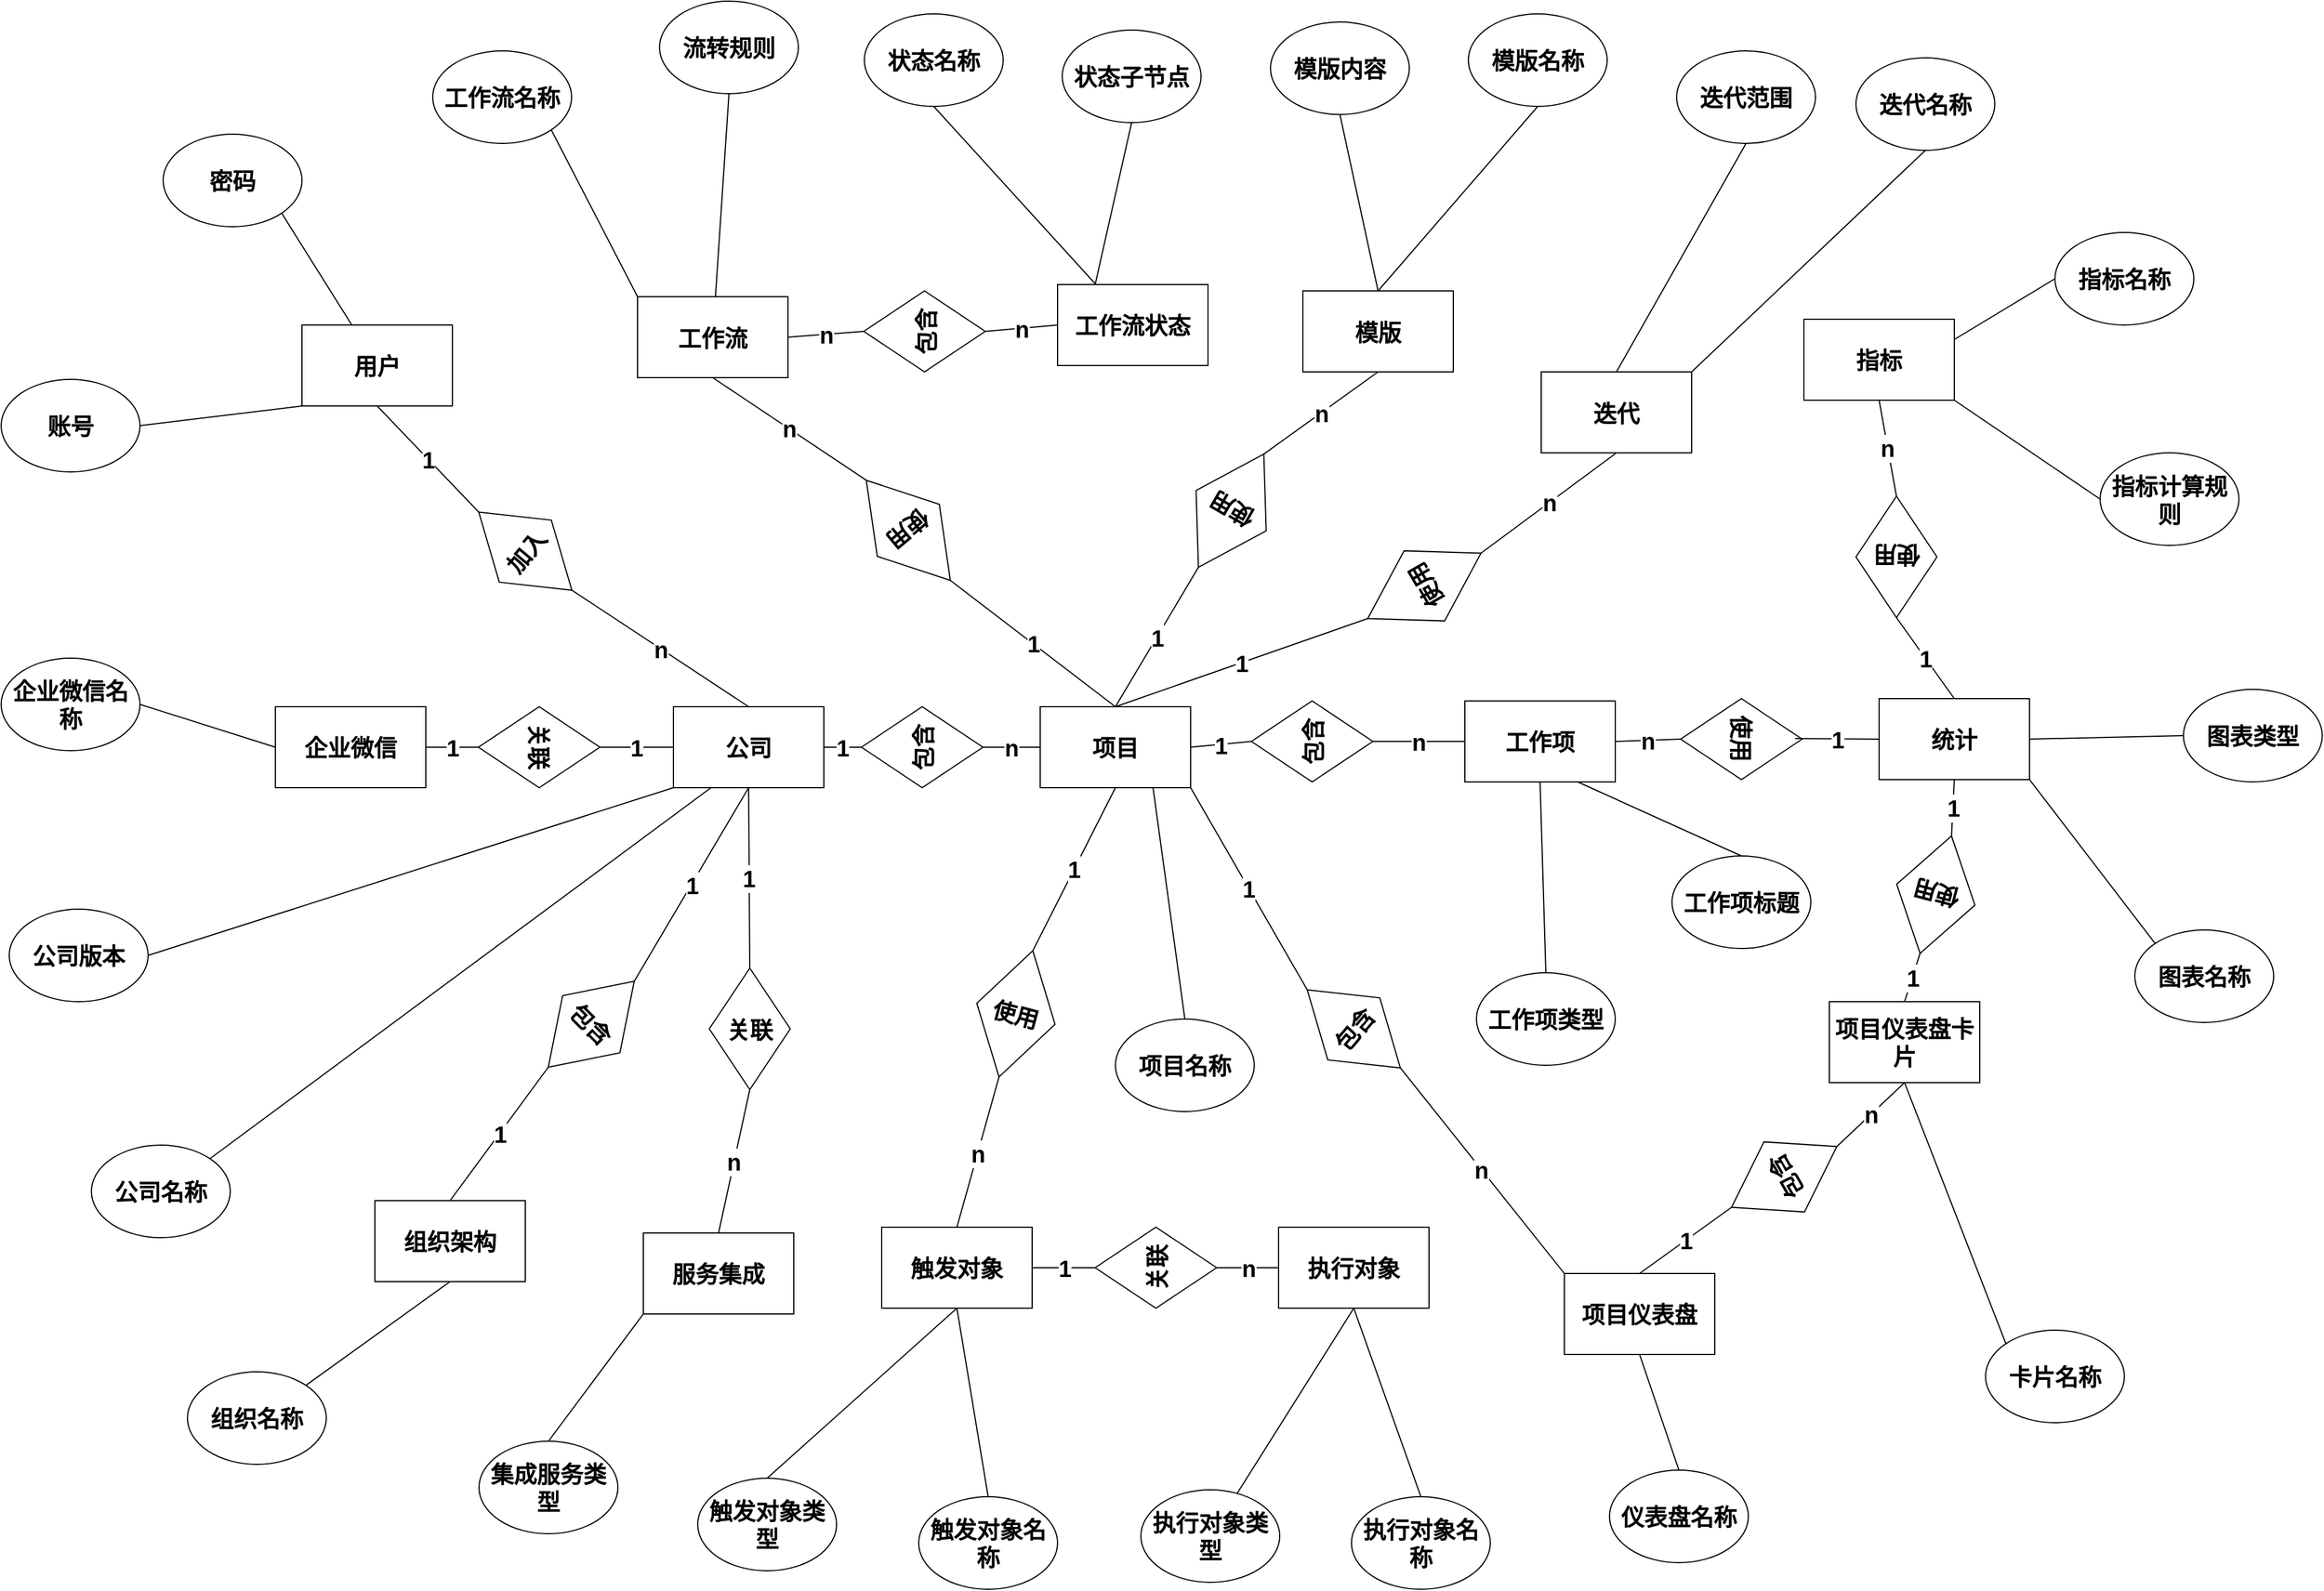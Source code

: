 <mxfile version="26.1.3">
  <diagram id="R2lEEEUBdFMjLlhIrx00" name="Page-1">
    <mxGraphModel dx="3369" dy="1801" grid="0" gridSize="10" guides="1" tooltips="1" connect="1" arrows="1" fold="1" page="0" pageScale="1" pageWidth="850" pageHeight="1100" math="0" shadow="0" extFonts="Permanent Marker^https://fonts.googleapis.com/css?family=Permanent+Marker">
      <root>
        <mxCell id="0" />
        <mxCell id="1" parent="0" />
        <mxCell id="6-voDm71mwFC1DvUqmNY-110" style="rounded=0;orthogonalLoop=1;jettySize=auto;html=1;exitX=0.75;exitY=1;exitDx=0;exitDy=0;entryX=0.5;entryY=0;entryDx=0;entryDy=0;endArrow=none;startFill=0;" edge="1" parent="1" source="Q7mi7OF3EURctunxMx_V-1" target="6-voDm71mwFC1DvUqmNY-98">
          <mxGeometry relative="1" as="geometry" />
        </mxCell>
        <mxCell id="Q7mi7OF3EURctunxMx_V-1" value="项目" style="rounded=0;whiteSpace=wrap;html=1;fontStyle=1;fontSize=20;" parent="1" vertex="1">
          <mxGeometry x="-276" y="424" width="130" height="70" as="geometry" />
        </mxCell>
        <mxCell id="Q7mi7OF3EURctunxMx_V-2" value="模版" style="rounded=0;whiteSpace=wrap;html=1;fontStyle=1;fontSize=20;" parent="1" vertex="1">
          <mxGeometry x="-49" y="64.5" width="130" height="70" as="geometry" />
        </mxCell>
        <mxCell id="Q7mi7OF3EURctunxMx_V-3" value="工作流" style="rounded=0;whiteSpace=wrap;html=1;fontStyle=1;fontSize=20;" parent="1" vertex="1">
          <mxGeometry x="-624" y="69.5" width="130" height="70" as="geometry" />
        </mxCell>
        <mxCell id="Q7mi7OF3EURctunxMx_V-4" value="工作流状态" style="rounded=0;whiteSpace=wrap;html=1;fontStyle=1;fontSize=20;" parent="1" vertex="1">
          <mxGeometry x="-261" y="59" width="130" height="70" as="geometry" />
        </mxCell>
        <mxCell id="6-voDm71mwFC1DvUqmNY-125" style="rounded=0;orthogonalLoop=1;jettySize=auto;html=1;exitX=1;exitY=0;exitDx=0;exitDy=0;entryX=0.5;entryY=1;entryDx=0;entryDy=0;endArrow=none;startFill=0;" edge="1" parent="1" source="Q7mi7OF3EURctunxMx_V-5" target="6-voDm71mwFC1DvUqmNY-84">
          <mxGeometry relative="1" as="geometry" />
        </mxCell>
        <mxCell id="6-voDm71mwFC1DvUqmNY-126" style="rounded=0;orthogonalLoop=1;jettySize=auto;html=1;exitX=0.5;exitY=0;exitDx=0;exitDy=0;entryX=0.5;entryY=1;entryDx=0;entryDy=0;endArrow=none;startFill=0;" edge="1" parent="1" source="Q7mi7OF3EURctunxMx_V-5" target="6-voDm71mwFC1DvUqmNY-83">
          <mxGeometry relative="1" as="geometry" />
        </mxCell>
        <mxCell id="Q7mi7OF3EURctunxMx_V-5" value="迭代" style="rounded=0;whiteSpace=wrap;html=1;fontStyle=1;fontSize=20;" parent="1" vertex="1">
          <mxGeometry x="157" y="134.5" width="130" height="70" as="geometry" />
        </mxCell>
        <mxCell id="6-voDm71mwFC1DvUqmNY-108" style="rounded=0;orthogonalLoop=1;jettySize=auto;html=1;exitX=0.5;exitY=1;exitDx=0;exitDy=0;entryX=0.5;entryY=0;entryDx=0;entryDy=0;endArrow=none;startFill=0;" edge="1" parent="1" source="Q7mi7OF3EURctunxMx_V-6" target="6-voDm71mwFC1DvUqmNY-92">
          <mxGeometry relative="1" as="geometry" />
        </mxCell>
        <mxCell id="6-voDm71mwFC1DvUqmNY-109" style="rounded=0;orthogonalLoop=1;jettySize=auto;html=1;exitX=0.5;exitY=1;exitDx=0;exitDy=0;entryX=0.5;entryY=0;entryDx=0;entryDy=0;endArrow=none;startFill=0;" edge="1" parent="1" source="Q7mi7OF3EURctunxMx_V-6" target="6-voDm71mwFC1DvUqmNY-93">
          <mxGeometry relative="1" as="geometry" />
        </mxCell>
        <mxCell id="Q7mi7OF3EURctunxMx_V-6" value="触发对象" style="rounded=0;whiteSpace=wrap;html=1;fontStyle=1;fontSize=20;" parent="1" vertex="1">
          <mxGeometry x="-413" y="874" width="130" height="70" as="geometry" />
        </mxCell>
        <mxCell id="6-voDm71mwFC1DvUqmNY-113" style="rounded=0;orthogonalLoop=1;jettySize=auto;html=1;exitX=0.5;exitY=1;exitDx=0;exitDy=0;endArrow=none;startFill=0;" edge="1" parent="1" source="Q7mi7OF3EURctunxMx_V-7" target="6-voDm71mwFC1DvUqmNY-94">
          <mxGeometry relative="1" as="geometry" />
        </mxCell>
        <mxCell id="6-voDm71mwFC1DvUqmNY-114" style="rounded=0;orthogonalLoop=1;jettySize=auto;html=1;exitX=0.5;exitY=1;exitDx=0;exitDy=0;entryX=0.5;entryY=0;entryDx=0;entryDy=0;endArrow=none;startFill=0;" edge="1" parent="1" source="Q7mi7OF3EURctunxMx_V-7" target="6-voDm71mwFC1DvUqmNY-95">
          <mxGeometry relative="1" as="geometry" />
        </mxCell>
        <mxCell id="Q7mi7OF3EURctunxMx_V-7" value="执行对象" style="rounded=0;whiteSpace=wrap;html=1;fontStyle=1;fontSize=20;" parent="1" vertex="1">
          <mxGeometry x="-70" y="874" width="130" height="70" as="geometry" />
        </mxCell>
        <mxCell id="6-voDm71mwFC1DvUqmNY-121" style="rounded=0;orthogonalLoop=1;jettySize=auto;html=1;exitX=1;exitY=1;exitDx=0;exitDy=0;entryX=0;entryY=0;entryDx=0;entryDy=0;endArrow=none;startFill=0;" edge="1" parent="1" source="Q7mi7OF3EURctunxMx_V-8" target="6-voDm71mwFC1DvUqmNY-88">
          <mxGeometry relative="1" as="geometry" />
        </mxCell>
        <mxCell id="6-voDm71mwFC1DvUqmNY-122" style="rounded=0;orthogonalLoop=1;jettySize=auto;html=1;exitX=1;exitY=0.5;exitDx=0;exitDy=0;entryX=0;entryY=0.5;entryDx=0;entryDy=0;endArrow=none;startFill=0;" edge="1" parent="1" source="Q7mi7OF3EURctunxMx_V-8" target="6-voDm71mwFC1DvUqmNY-87">
          <mxGeometry relative="1" as="geometry" />
        </mxCell>
        <mxCell id="Q7mi7OF3EURctunxMx_V-8" value="统计" style="rounded=0;whiteSpace=wrap;html=1;fontStyle=1;fontSize=20;" parent="1" vertex="1">
          <mxGeometry x="449" y="417" width="130" height="70" as="geometry" />
        </mxCell>
        <mxCell id="6-voDm71mwFC1DvUqmNY-123" style="rounded=0;orthogonalLoop=1;jettySize=auto;html=1;exitX=1;exitY=1;exitDx=0;exitDy=0;entryX=0;entryY=0.5;entryDx=0;entryDy=0;endArrow=none;startFill=0;" edge="1" parent="1" source="Q7mi7OF3EURctunxMx_V-9" target="6-voDm71mwFC1DvUqmNY-86">
          <mxGeometry relative="1" as="geometry" />
        </mxCell>
        <mxCell id="Q7mi7OF3EURctunxMx_V-9" value="指标" style="rounded=0;whiteSpace=wrap;html=1;fontStyle=1;fontSize=20;" parent="1" vertex="1">
          <mxGeometry x="384" y="89" width="130" height="70" as="geometry" />
        </mxCell>
        <mxCell id="6-voDm71mwFC1DvUqmNY-118" style="rounded=0;orthogonalLoop=1;jettySize=auto;html=1;exitX=0.5;exitY=1;exitDx=0;exitDy=0;entryX=0.5;entryY=0;entryDx=0;entryDy=0;endArrow=none;startFill=0;" edge="1" parent="1" source="Q7mi7OF3EURctunxMx_V-10" target="6-voDm71mwFC1DvUqmNY-90">
          <mxGeometry relative="1" as="geometry" />
        </mxCell>
        <mxCell id="Q7mi7OF3EURctunxMx_V-10" value="项目仪表盘" style="rounded=0;whiteSpace=wrap;html=1;fontStyle=1;fontSize=20;" parent="1" vertex="1">
          <mxGeometry x="177" y="914" width="130" height="70" as="geometry" />
        </mxCell>
        <mxCell id="6-voDm71mwFC1DvUqmNY-119" style="rounded=0;orthogonalLoop=1;jettySize=auto;html=1;exitX=0.5;exitY=1;exitDx=0;exitDy=0;entryX=0;entryY=0;entryDx=0;entryDy=0;endArrow=none;startFill=0;" edge="1" parent="1" source="Q7mi7OF3EURctunxMx_V-11" target="6-voDm71mwFC1DvUqmNY-89">
          <mxGeometry relative="1" as="geometry" />
        </mxCell>
        <mxCell id="Q7mi7OF3EURctunxMx_V-11" value="项目仪表盘卡片" style="rounded=0;whiteSpace=wrap;html=1;fontStyle=1;fontSize=20;" parent="1" vertex="1">
          <mxGeometry x="406" y="679" width="130" height="70" as="geometry" />
        </mxCell>
        <mxCell id="Q7mi7OF3EURctunxMx_V-12" value="用户" style="rounded=0;whiteSpace=wrap;html=1;fontStyle=1;fontSize=20;" parent="1" vertex="1">
          <mxGeometry x="-914" y="94" width="130" height="70" as="geometry" />
        </mxCell>
        <mxCell id="6-voDm71mwFC1DvUqmNY-104" style="rounded=0;orthogonalLoop=1;jettySize=auto;html=1;exitX=0;exitY=1;exitDx=0;exitDy=0;entryX=1;entryY=0.5;entryDx=0;entryDy=0;endArrow=none;startFill=0;" edge="1" parent="1" source="Q7mi7OF3EURctunxMx_V-13" target="6-voDm71mwFC1DvUqmNY-78">
          <mxGeometry relative="1" as="geometry" />
        </mxCell>
        <mxCell id="6-voDm71mwFC1DvUqmNY-105" style="rounded=0;orthogonalLoop=1;jettySize=auto;html=1;exitX=0.25;exitY=1;exitDx=0;exitDy=0;entryX=1;entryY=0;entryDx=0;entryDy=0;endArrow=none;startFill=0;" edge="1" parent="1" source="Q7mi7OF3EURctunxMx_V-13" target="6-voDm71mwFC1DvUqmNY-77">
          <mxGeometry relative="1" as="geometry" />
        </mxCell>
        <mxCell id="Q7mi7OF3EURctunxMx_V-13" value="公司" style="rounded=0;whiteSpace=wrap;html=1;fontStyle=1;fontSize=20;" parent="1" vertex="1">
          <mxGeometry x="-593" y="424" width="130" height="70" as="geometry" />
        </mxCell>
        <mxCell id="Q7mi7OF3EURctunxMx_V-14" value="企业微信" style="rounded=0;whiteSpace=wrap;html=1;fontStyle=1;fontSize=20;" parent="1" vertex="1">
          <mxGeometry x="-937" y="424" width="130" height="70" as="geometry" />
        </mxCell>
        <mxCell id="6-voDm71mwFC1DvUqmNY-106" style="rounded=0;orthogonalLoop=1;jettySize=auto;html=1;exitX=0.5;exitY=1;exitDx=0;exitDy=0;entryX=1;entryY=0;entryDx=0;entryDy=0;endArrow=none;startFill=0;" edge="1" parent="1" source="Q7mi7OF3EURctunxMx_V-15" target="6-voDm71mwFC1DvUqmNY-76">
          <mxGeometry relative="1" as="geometry" />
        </mxCell>
        <mxCell id="Q7mi7OF3EURctunxMx_V-15" value="组织架构" style="rounded=0;whiteSpace=wrap;html=1;fontStyle=1;fontSize=20;" parent="1" vertex="1">
          <mxGeometry x="-851" y="851" width="130" height="70" as="geometry" />
        </mxCell>
        <mxCell id="Q7mi7OF3EURctunxMx_V-16" value="服务集成" style="rounded=0;whiteSpace=wrap;html=1;fontStyle=1;fontSize=20;" parent="1" vertex="1">
          <mxGeometry x="-619" y="879" width="130" height="70" as="geometry" />
        </mxCell>
        <mxCell id="6-voDm71mwFC1DvUqmNY-1" value="包含" style="rhombus;whiteSpace=wrap;html=1;rotation=45;fontStyle=1;fontSize=20;" vertex="1" parent="1">
          <mxGeometry x="-699" y="646" width="70" height="105" as="geometry" />
        </mxCell>
        <mxCell id="6-voDm71mwFC1DvUqmNY-3" value="1" style="endArrow=none;html=1;rounded=0;exitX=0.5;exitY=1;exitDx=0;exitDy=0;entryX=0.5;entryY=0;entryDx=0;entryDy=0;fontStyle=1;fontSize=20;" edge="1" parent="1" source="Q7mi7OF3EURctunxMx_V-13" target="6-voDm71mwFC1DvUqmNY-1">
          <mxGeometry width="50" height="50" relative="1" as="geometry">
            <mxPoint x="-434" y="503" as="sourcePoint" />
            <mxPoint x="-384" y="453" as="targetPoint" />
          </mxGeometry>
        </mxCell>
        <mxCell id="6-voDm71mwFC1DvUqmNY-4" value="1" style="endArrow=none;html=1;rounded=0;exitX=0.5;exitY=1;exitDx=0;exitDy=0;entryX=0.5;entryY=0;entryDx=0;entryDy=0;fontStyle=1;fontSize=20;" edge="1" parent="1" source="6-voDm71mwFC1DvUqmNY-1" target="Q7mi7OF3EURctunxMx_V-15">
          <mxGeometry width="50" height="50" relative="1" as="geometry">
            <mxPoint x="-488" y="811" as="sourcePoint" />
            <mxPoint x="-488" y="883" as="targetPoint" />
          </mxGeometry>
        </mxCell>
        <mxCell id="6-voDm71mwFC1DvUqmNY-5" value="加入" style="rhombus;whiteSpace=wrap;html=1;rotation=-50;fontStyle=1;fontSize=20;" vertex="1" parent="1">
          <mxGeometry x="-756" y="237" width="70" height="105" as="geometry" />
        </mxCell>
        <mxCell id="6-voDm71mwFC1DvUqmNY-6" value="1" style="endArrow=none;html=1;rounded=0;exitX=0.5;exitY=1;exitDx=0;exitDy=0;entryX=0.5;entryY=0;entryDx=0;entryDy=0;fontStyle=1;fontSize=20;" edge="1" parent="1" source="Q7mi7OF3EURctunxMx_V-12" target="6-voDm71mwFC1DvUqmNY-5">
          <mxGeometry width="50" height="50" relative="1" as="geometry">
            <mxPoint x="-638" y="408.5" as="sourcePoint" />
            <mxPoint x="-638" y="467.5" as="targetPoint" />
          </mxGeometry>
        </mxCell>
        <mxCell id="6-voDm71mwFC1DvUqmNY-8" value="n" style="endArrow=none;html=1;rounded=0;exitX=0.5;exitY=1;exitDx=0;exitDy=0;entryX=0.5;entryY=0;entryDx=0;entryDy=0;fontStyle=1;fontSize=20;" edge="1" parent="1" source="6-voDm71mwFC1DvUqmNY-5" target="Q7mi7OF3EURctunxMx_V-13">
          <mxGeometry width="50" height="50" relative="1" as="geometry">
            <mxPoint x="-518" y="19" as="sourcePoint" />
            <mxPoint x="-518" y="61" as="targetPoint" />
          </mxGeometry>
        </mxCell>
        <mxCell id="6-voDm71mwFC1DvUqmNY-9" value="关联" style="rhombus;whiteSpace=wrap;html=1;rotation=90;fontStyle=1;fontSize=20;" vertex="1" parent="1">
          <mxGeometry x="-744" y="406.5" width="70" height="105" as="geometry" />
        </mxCell>
        <mxCell id="6-voDm71mwFC1DvUqmNY-11" value="1" style="endArrow=none;html=1;rounded=0;exitX=0;exitY=0.5;exitDx=0;exitDy=0;entryX=0.5;entryY=0;entryDx=0;entryDy=0;fontStyle=1;fontSize=20;" edge="1" parent="1" source="Q7mi7OF3EURctunxMx_V-13" target="6-voDm71mwFC1DvUqmNY-9">
          <mxGeometry width="50" height="50" relative="1" as="geometry">
            <mxPoint x="-518" y="19" as="sourcePoint" />
            <mxPoint x="-518" y="61" as="targetPoint" />
          </mxGeometry>
        </mxCell>
        <mxCell id="6-voDm71mwFC1DvUqmNY-12" value="1" style="endArrow=none;html=1;rounded=0;exitX=0.5;exitY=1;exitDx=0;exitDy=0;entryX=1;entryY=0.5;entryDx=0;entryDy=0;fontStyle=1;fontSize=20;" edge="1" parent="1" source="6-voDm71mwFC1DvUqmNY-9" target="Q7mi7OF3EURctunxMx_V-14">
          <mxGeometry width="50" height="50" relative="1" as="geometry">
            <mxPoint x="-703" y="605" as="sourcePoint" />
            <mxPoint x="-778" y="605" as="targetPoint" />
          </mxGeometry>
        </mxCell>
        <mxCell id="6-voDm71mwFC1DvUqmNY-14" value="包含" style="rhombus;whiteSpace=wrap;html=1;rotation=-90;fontStyle=1;fontSize=20;" vertex="1" parent="1">
          <mxGeometry x="-411" y="47" width="70" height="105" as="geometry" />
        </mxCell>
        <mxCell id="6-voDm71mwFC1DvUqmNY-18" value="n" style="endArrow=none;html=1;rounded=0;entryX=0;entryY=0.5;entryDx=0;entryDy=0;exitX=0.5;exitY=1;exitDx=0;exitDy=0;fontStyle=1;fontSize=20;" edge="1" parent="1" source="6-voDm71mwFC1DvUqmNY-14" target="Q7mi7OF3EURctunxMx_V-4">
          <mxGeometry width="50" height="50" relative="1" as="geometry">
            <mxPoint x="-318" y="99.5" as="sourcePoint" />
            <mxPoint x="-714" y="-299.5" as="targetPoint" />
            <mxPoint as="offset" />
          </mxGeometry>
        </mxCell>
        <mxCell id="6-voDm71mwFC1DvUqmNY-21" value="n" style="endArrow=none;html=1;rounded=0;exitX=1;exitY=0.5;exitDx=0;exitDy=0;entryX=0.5;entryY=0;entryDx=0;entryDy=0;fontStyle=1;fontSize=20;" edge="1" parent="1" source="Q7mi7OF3EURctunxMx_V-3" target="6-voDm71mwFC1DvUqmNY-14">
          <mxGeometry x="0.008" width="50" height="50" relative="1" as="geometry">
            <mxPoint x="-365" y="-30.5" as="sourcePoint" />
            <mxPoint x="-365" y="4.5" as="targetPoint" />
            <mxPoint as="offset" />
          </mxGeometry>
        </mxCell>
        <mxCell id="6-voDm71mwFC1DvUqmNY-111" style="rounded=0;orthogonalLoop=1;jettySize=auto;html=1;exitX=0.5;exitY=1;exitDx=0;exitDy=0;entryX=0.5;entryY=0;entryDx=0;entryDy=0;endArrow=none;startFill=0;" edge="1" parent="1" source="6-voDm71mwFC1DvUqmNY-22" target="6-voDm71mwFC1DvUqmNY-96">
          <mxGeometry relative="1" as="geometry" />
        </mxCell>
        <mxCell id="6-voDm71mwFC1DvUqmNY-112" style="rounded=0;orthogonalLoop=1;jettySize=auto;html=1;exitX=0.75;exitY=1;exitDx=0;exitDy=0;entryX=0.5;entryY=0;entryDx=0;entryDy=0;endArrow=none;startFill=0;" edge="1" parent="1" source="6-voDm71mwFC1DvUqmNY-22" target="6-voDm71mwFC1DvUqmNY-97">
          <mxGeometry relative="1" as="geometry" />
        </mxCell>
        <mxCell id="6-voDm71mwFC1DvUqmNY-22" value="工作项" style="rounded=0;whiteSpace=wrap;html=1;fontStyle=1;fontSize=20;" vertex="1" parent="1">
          <mxGeometry x="91" y="419" width="130" height="70" as="geometry" />
        </mxCell>
        <mxCell id="6-voDm71mwFC1DvUqmNY-23" value="包含" style="rhombus;whiteSpace=wrap;html=1;rotation=-90;fontStyle=1;fontSize=20;" vertex="1" parent="1">
          <mxGeometry x="-413" y="406.5" width="70" height="105" as="geometry" />
        </mxCell>
        <mxCell id="6-voDm71mwFC1DvUqmNY-25" value="1" style="endArrow=none;html=1;rounded=0;entryX=1;entryY=0.5;entryDx=0;entryDy=0;exitX=0.5;exitY=0;exitDx=0;exitDy=0;fontStyle=1;fontSize=20;" edge="1" parent="1" source="6-voDm71mwFC1DvUqmNY-23" target="Q7mi7OF3EURctunxMx_V-13">
          <mxGeometry width="50" height="50" relative="1" as="geometry">
            <mxPoint x="-418" y="545" as="sourcePoint" />
            <mxPoint x="-518" y="61" as="targetPoint" />
          </mxGeometry>
        </mxCell>
        <mxCell id="6-voDm71mwFC1DvUqmNY-26" value="n" style="endArrow=none;html=1;rounded=0;exitX=0;exitY=0.5;exitDx=0;exitDy=0;entryX=0.5;entryY=1;entryDx=0;entryDy=0;fontStyle=1;fontSize=20;" edge="1" parent="1" source="Q7mi7OF3EURctunxMx_V-1" target="6-voDm71mwFC1DvUqmNY-23">
          <mxGeometry x="0.01" width="50" height="50" relative="1" as="geometry">
            <mxPoint x="-431" y="464" as="sourcePoint" />
            <mxPoint x="-335" y="454" as="targetPoint" />
            <mxPoint as="offset" />
          </mxGeometry>
        </mxCell>
        <mxCell id="6-voDm71mwFC1DvUqmNY-27" value="关联" style="rhombus;whiteSpace=wrap;html=1;rotation=0;fontStyle=1;fontSize=20;" vertex="1" parent="1">
          <mxGeometry x="-562" y="650" width="70" height="105" as="geometry" />
        </mxCell>
        <mxCell id="6-voDm71mwFC1DvUqmNY-28" value="1" style="endArrow=none;html=1;rounded=0;entryX=0.5;entryY=0;entryDx=0;entryDy=0;exitX=0.5;exitY=1;exitDx=0;exitDy=0;fontStyle=1;fontSize=20;" edge="1" parent="1" source="Q7mi7OF3EURctunxMx_V-13" target="6-voDm71mwFC1DvUqmNY-27">
          <mxGeometry width="50" height="50" relative="1" as="geometry">
            <mxPoint x="-518" y="19" as="sourcePoint" />
            <mxPoint x="-518" y="61" as="targetPoint" />
          </mxGeometry>
        </mxCell>
        <mxCell id="6-voDm71mwFC1DvUqmNY-29" value="n" style="endArrow=none;html=1;rounded=0;entryX=0.5;entryY=0;entryDx=0;entryDy=0;exitX=0.5;exitY=1;exitDx=0;exitDy=0;fontStyle=1;fontSize=20;" edge="1" parent="1" source="6-voDm71mwFC1DvUqmNY-27" target="Q7mi7OF3EURctunxMx_V-16">
          <mxGeometry width="50" height="50" relative="1" as="geometry">
            <mxPoint x="-558" y="206" as="sourcePoint" />
            <mxPoint x="-558" y="248" as="targetPoint" />
          </mxGeometry>
        </mxCell>
        <mxCell id="6-voDm71mwFC1DvUqmNY-31" value="关联" style="rhombus;whiteSpace=wrap;html=1;rotation=-90;fontStyle=1;fontSize=20;" vertex="1" parent="1">
          <mxGeometry x="-211" y="856.5" width="70" height="105" as="geometry" />
        </mxCell>
        <mxCell id="6-voDm71mwFC1DvUqmNY-33" value="1" style="endArrow=none;html=1;rounded=0;exitX=1;exitY=0.5;exitDx=0;exitDy=0;entryX=0.5;entryY=0;entryDx=0;entryDy=0;fontStyle=1;fontSize=20;" edge="1" parent="1" source="Q7mi7OF3EURctunxMx_V-6" target="6-voDm71mwFC1DvUqmNY-31">
          <mxGeometry width="50" height="50" relative="1" as="geometry">
            <mxPoint x="-558" y="206" as="sourcePoint" />
            <mxPoint x="-247" y="958" as="targetPoint" />
          </mxGeometry>
        </mxCell>
        <mxCell id="6-voDm71mwFC1DvUqmNY-34" value="n" style="endArrow=none;html=1;rounded=0;entryX=0;entryY=0.5;entryDx=0;entryDy=0;exitX=0.5;exitY=1;exitDx=0;exitDy=0;fontStyle=1;fontSize=20;" edge="1" parent="1" source="6-voDm71mwFC1DvUqmNY-31" target="Q7mi7OF3EURctunxMx_V-7">
          <mxGeometry width="50" height="50" relative="1" as="geometry">
            <mxPoint x="-258" y="914" as="sourcePoint" />
            <mxPoint x="-217" y="914" as="targetPoint" />
          </mxGeometry>
        </mxCell>
        <mxCell id="6-voDm71mwFC1DvUqmNY-35" value="包含" style="rhombus;whiteSpace=wrap;html=1;rotation=-90;fontStyle=1;fontSize=20;" vertex="1" parent="1">
          <mxGeometry x="-76" y="401.5" width="70" height="105" as="geometry" />
        </mxCell>
        <mxCell id="6-voDm71mwFC1DvUqmNY-36" value="1" style="endArrow=none;html=1;rounded=0;entryX=1;entryY=0.5;entryDx=0;entryDy=0;exitX=0.5;exitY=0;exitDx=0;exitDy=0;fontStyle=1;fontSize=20;" edge="1" parent="1" source="6-voDm71mwFC1DvUqmNY-35" target="Q7mi7OF3EURctunxMx_V-1">
          <mxGeometry width="50" height="50" relative="1" as="geometry">
            <mxPoint x="-430" y="464" as="sourcePoint" />
            <mxPoint x="-463" y="464" as="targetPoint" />
          </mxGeometry>
        </mxCell>
        <mxCell id="6-voDm71mwFC1DvUqmNY-37" value="n" style="endArrow=none;html=1;rounded=0;exitX=0;exitY=0.5;exitDx=0;exitDy=0;entryX=0.5;entryY=1;entryDx=0;entryDy=0;fontStyle=1;fontSize=20;" edge="1" parent="1" source="6-voDm71mwFC1DvUqmNY-22" target="6-voDm71mwFC1DvUqmNY-35">
          <mxGeometry x="0.01" width="50" height="50" relative="1" as="geometry">
            <mxPoint x="-292" y="464" as="sourcePoint" />
            <mxPoint x="-10" y="523" as="targetPoint" />
            <mxPoint as="offset" />
          </mxGeometry>
        </mxCell>
        <mxCell id="6-voDm71mwFC1DvUqmNY-39" value="使用" style="rhombus;whiteSpace=wrap;html=1;rotation=140;fontStyle=1;fontSize=20;" vertex="1" parent="1">
          <mxGeometry x="-425" y="215" width="70" height="113" as="geometry" />
        </mxCell>
        <mxCell id="6-voDm71mwFC1DvUqmNY-40" value="1" style="endArrow=none;html=1;rounded=0;entryX=0.5;entryY=0;entryDx=0;entryDy=0;exitX=0.5;exitY=0;exitDx=0;exitDy=0;fontStyle=1;fontSize=20;" edge="1" parent="1" source="6-voDm71mwFC1DvUqmNY-39" target="Q7mi7OF3EURctunxMx_V-1">
          <mxGeometry width="50" height="50" relative="1" as="geometry">
            <mxPoint x="-430" y="464" as="sourcePoint" />
            <mxPoint x="-463" y="464" as="targetPoint" />
          </mxGeometry>
        </mxCell>
        <mxCell id="6-voDm71mwFC1DvUqmNY-41" value="n" style="endArrow=none;html=1;rounded=0;exitX=0.5;exitY=1;exitDx=0;exitDy=0;entryX=0.5;entryY=1;entryDx=0;entryDy=0;fontStyle=1;fontSize=20;" edge="1" parent="1" source="6-voDm71mwFC1DvUqmNY-39" target="Q7mi7OF3EURctunxMx_V-3">
          <mxGeometry x="0.01" width="50" height="50" relative="1" as="geometry">
            <mxPoint x="-439" y="357.5" as="sourcePoint" />
            <mxPoint x="-511" y="146.5" as="targetPoint" />
            <mxPoint as="offset" />
          </mxGeometry>
        </mxCell>
        <mxCell id="6-voDm71mwFC1DvUqmNY-42" value="使用" style="rhombus;whiteSpace=wrap;html=1;rotation=15;fontStyle=1;fontSize=20;" vertex="1" parent="1">
          <mxGeometry x="-332" y="633" width="70" height="113" as="geometry" />
        </mxCell>
        <mxCell id="6-voDm71mwFC1DvUqmNY-45" value="1" style="endArrow=none;html=1;rounded=0;entryX=0.5;entryY=1;entryDx=0;entryDy=0;exitX=0.5;exitY=0;exitDx=0;exitDy=0;fontStyle=1;fontSize=20;" edge="1" parent="1" source="6-voDm71mwFC1DvUqmNY-42" target="Q7mi7OF3EURctunxMx_V-1">
          <mxGeometry width="50" height="50" relative="1" as="geometry">
            <mxPoint x="-255" y="388" as="sourcePoint" />
            <mxPoint x="-232" y="434" as="targetPoint" />
          </mxGeometry>
        </mxCell>
        <mxCell id="6-voDm71mwFC1DvUqmNY-46" value="n" style="endArrow=none;html=1;rounded=0;exitX=0.5;exitY=1;exitDx=0;exitDy=0;entryX=0.5;entryY=0;entryDx=0;entryDy=0;fontStyle=1;fontSize=20;" edge="1" parent="1" source="6-voDm71mwFC1DvUqmNY-42" target="Q7mi7OF3EURctunxMx_V-6">
          <mxGeometry x="0.01" width="50" height="50" relative="1" as="geometry">
            <mxPoint x="-367" y="488" as="sourcePoint" />
            <mxPoint x="-395" y="433" as="targetPoint" />
            <mxPoint as="offset" />
          </mxGeometry>
        </mxCell>
        <mxCell id="6-voDm71mwFC1DvUqmNY-48" value="使用" style="rhombus;whiteSpace=wrap;html=1;rotation=-150;fontStyle=1;fontSize=20;" vertex="1" parent="1">
          <mxGeometry x="-146" y="198" width="70" height="113" as="geometry" />
        </mxCell>
        <mxCell id="6-voDm71mwFC1DvUqmNY-49" value="1" style="endArrow=none;html=1;rounded=0;entryX=0.5;entryY=0;entryDx=0;entryDy=0;exitX=0.5;exitY=0;exitDx=0;exitDy=0;fontStyle=1;fontSize=20;" edge="1" parent="1" source="6-voDm71mwFC1DvUqmNY-48" target="Q7mi7OF3EURctunxMx_V-1">
          <mxGeometry width="50" height="50" relative="1" as="geometry">
            <mxPoint x="-255" y="388" as="sourcePoint" />
            <mxPoint x="-232" y="434" as="targetPoint" />
          </mxGeometry>
        </mxCell>
        <mxCell id="6-voDm71mwFC1DvUqmNY-50" value="n" style="endArrow=none;html=1;rounded=0;exitX=0.5;exitY=1;exitDx=0;exitDy=0;entryX=0.5;entryY=1;entryDx=0;entryDy=0;fontStyle=1;fontSize=20;" edge="1" parent="1" source="6-voDm71mwFC1DvUqmNY-48" target="Q7mi7OF3EURctunxMx_V-2">
          <mxGeometry x="0.01" width="50" height="50" relative="1" as="geometry">
            <mxPoint x="-474" y="194.5" as="sourcePoint" />
            <mxPoint x="-502" y="139.5" as="targetPoint" />
            <mxPoint as="offset" />
          </mxGeometry>
        </mxCell>
        <mxCell id="6-voDm71mwFC1DvUqmNY-51" value="使用" style="rhombus;whiteSpace=wrap;html=1;rotation=-180;fontStyle=1;fontSize=20;" vertex="1" parent="1">
          <mxGeometry x="429" y="242" width="70" height="105" as="geometry" />
        </mxCell>
        <mxCell id="6-voDm71mwFC1DvUqmNY-52" value="1" style="endArrow=none;html=1;rounded=0;entryX=0.5;entryY=0;entryDx=0;entryDy=0;exitX=0.5;exitY=0;exitDx=0;exitDy=0;fontStyle=1;fontSize=20;" edge="1" parent="1" source="6-voDm71mwFC1DvUqmNY-51" target="Q7mi7OF3EURctunxMx_V-8">
          <mxGeometry width="50" height="50" relative="1" as="geometry">
            <mxPoint x="-70" y="386" as="sourcePoint" />
            <mxPoint x="-141" y="434" as="targetPoint" />
          </mxGeometry>
        </mxCell>
        <mxCell id="6-voDm71mwFC1DvUqmNY-53" value="n" style="endArrow=none;html=1;rounded=0;exitX=0.5;exitY=1;exitDx=0;exitDy=0;entryX=0.5;entryY=1;entryDx=0;entryDy=0;fontStyle=1;fontSize=20;" edge="1" parent="1" source="6-voDm71mwFC1DvUqmNY-51" target="Q7mi7OF3EURctunxMx_V-9">
          <mxGeometry x="0.01" width="50" height="50" relative="1" as="geometry">
            <mxPoint x="28" y="329" as="sourcePoint" />
            <mxPoint x="199" y="246" as="targetPoint" />
            <mxPoint as="offset" />
          </mxGeometry>
        </mxCell>
        <mxCell id="6-voDm71mwFC1DvUqmNY-55" value="使用" style="rhombus;whiteSpace=wrap;html=1;rotation=-165;fontStyle=1;fontSize=20;" vertex="1" parent="1">
          <mxGeometry x="463" y="534" width="70" height="105" as="geometry" />
        </mxCell>
        <mxCell id="6-voDm71mwFC1DvUqmNY-56" value="1" style="endArrow=none;html=1;rounded=0;entryX=0.5;entryY=1;entryDx=0;entryDy=0;exitX=0.5;exitY=1;exitDx=0;exitDy=0;fontStyle=1;fontSize=20;" edge="1" parent="1" source="Q7mi7OF3EURctunxMx_V-8" target="6-voDm71mwFC1DvUqmNY-55">
          <mxGeometry width="50" height="50" relative="1" as="geometry">
            <mxPoint x="482" y="390" as="sourcePoint" />
            <mxPoint x="482" y="429" as="targetPoint" />
          </mxGeometry>
        </mxCell>
        <mxCell id="6-voDm71mwFC1DvUqmNY-58" value="1" style="endArrow=none;html=1;rounded=0;entryX=0.5;entryY=0;entryDx=0;entryDy=0;exitX=0.5;exitY=0;exitDx=0;exitDy=0;fontStyle=1;fontSize=20;" edge="1" parent="1" source="6-voDm71mwFC1DvUqmNY-55" target="Q7mi7OF3EURctunxMx_V-11">
          <mxGeometry width="50" height="50" relative="1" as="geometry">
            <mxPoint x="482" y="489" as="sourcePoint" />
            <mxPoint x="482" y="569" as="targetPoint" />
          </mxGeometry>
        </mxCell>
        <mxCell id="6-voDm71mwFC1DvUqmNY-59" value="1" style="endArrow=none;html=1;rounded=0;entryX=0.5;entryY=0;entryDx=0;entryDy=0;exitX=0.5;exitY=0;exitDx=0;exitDy=0;fontStyle=1;fontSize=20;" edge="1" parent="1" source="6-voDm71mwFC1DvUqmNY-60" target="Q7mi7OF3EURctunxMx_V-10">
          <mxGeometry width="50" height="50" relative="1" as="geometry">
            <mxPoint x="475" y="855" as="sourcePoint" />
            <mxPoint x="482" y="714" as="targetPoint" />
          </mxGeometry>
        </mxCell>
        <mxCell id="6-voDm71mwFC1DvUqmNY-60" value="包含" style="rhombus;whiteSpace=wrap;html=1;rotation=-120;fontStyle=1;fontSize=20;" vertex="1" parent="1">
          <mxGeometry x="332" y="778" width="70" height="105" as="geometry" />
        </mxCell>
        <mxCell id="6-voDm71mwFC1DvUqmNY-61" value="n" style="endArrow=none;html=1;rounded=0;exitX=0.5;exitY=1;exitDx=0;exitDy=0;entryX=0.5;entryY=1;entryDx=0;entryDy=0;fontStyle=1;fontSize=20;" edge="1" parent="1" source="6-voDm71mwFC1DvUqmNY-60" target="Q7mi7OF3EURctunxMx_V-11">
          <mxGeometry x="0.01" width="50" height="50" relative="1" as="geometry">
            <mxPoint x="482" y="255" as="sourcePoint" />
            <mxPoint x="482" y="159" as="targetPoint" />
            <mxPoint as="offset" />
          </mxGeometry>
        </mxCell>
        <mxCell id="6-voDm71mwFC1DvUqmNY-62" value="使用" style="rhombus;whiteSpace=wrap;html=1;rotation=90;fontStyle=1;fontSize=20;" vertex="1" parent="1">
          <mxGeometry x="295" y="399.5" width="70" height="105" as="geometry" />
        </mxCell>
        <mxCell id="6-voDm71mwFC1DvUqmNY-63" value="1" style="endArrow=none;html=1;rounded=0;entryX=0;entryY=0.5;entryDx=0;entryDy=0;exitX=0.492;exitY=0.057;exitDx=0;exitDy=0;exitPerimeter=0;fontStyle=1;fontSize=20;" edge="1" parent="1" source="6-voDm71mwFC1DvUqmNY-62" target="Q7mi7OF3EURctunxMx_V-8">
          <mxGeometry width="50" height="50" relative="1" as="geometry">
            <mxPoint x="482" y="360" as="sourcePoint" />
            <mxPoint x="482" y="429" as="targetPoint" />
          </mxGeometry>
        </mxCell>
        <mxCell id="6-voDm71mwFC1DvUqmNY-64" value="n" style="endArrow=none;html=1;rounded=0;exitX=1;exitY=0.5;exitDx=0;exitDy=0;entryX=0.5;entryY=1;entryDx=0;entryDy=0;fontStyle=1;fontSize=20;" edge="1" parent="1" source="6-voDm71mwFC1DvUqmNY-22" target="6-voDm71mwFC1DvUqmNY-62">
          <mxGeometry x="0.01" width="50" height="50" relative="1" as="geometry">
            <mxPoint x="482" y="255" as="sourcePoint" />
            <mxPoint x="482" y="159" as="targetPoint" />
            <mxPoint as="offset" />
          </mxGeometry>
        </mxCell>
        <mxCell id="6-voDm71mwFC1DvUqmNY-65" value="使用" style="rhombus;whiteSpace=wrap;html=1;rotation=-120;fontStyle=1;fontSize=20;" vertex="1" parent="1">
          <mxGeometry x="21" y="263" width="70" height="113" as="geometry" />
        </mxCell>
        <mxCell id="6-voDm71mwFC1DvUqmNY-66" value="1" style="endArrow=none;html=1;rounded=0;entryX=0.5;entryY=0;entryDx=0;entryDy=0;exitX=0.5;exitY=0;exitDx=0;exitDy=0;fontStyle=1;fontSize=20;" edge="1" parent="1" source="6-voDm71mwFC1DvUqmNY-65" target="Q7mi7OF3EURctunxMx_V-1">
          <mxGeometry width="50" height="50" relative="1" as="geometry">
            <mxPoint x="-153" y="293" as="sourcePoint" />
            <mxPoint x="-232" y="434" as="targetPoint" />
          </mxGeometry>
        </mxCell>
        <mxCell id="6-voDm71mwFC1DvUqmNY-67" value="n" style="endArrow=none;html=1;rounded=0;exitX=0.5;exitY=1;exitDx=0;exitDy=0;entryX=0.5;entryY=1;entryDx=0;entryDy=0;fontStyle=1;fontSize=20;" edge="1" parent="1" source="6-voDm71mwFC1DvUqmNY-65" target="Q7mi7OF3EURctunxMx_V-5">
          <mxGeometry x="0.01" width="50" height="50" relative="1" as="geometry">
            <mxPoint x="-55" y="236" as="sourcePoint" />
            <mxPoint x="-39" y="140" as="targetPoint" />
            <mxPoint as="offset" />
          </mxGeometry>
        </mxCell>
        <mxCell id="6-voDm71mwFC1DvUqmNY-70" value="账号" style="ellipse;whiteSpace=wrap;html=1;fontStyle=1;fontSize=20;" vertex="1" parent="1">
          <mxGeometry x="-1174" y="141" width="120" height="80" as="geometry" />
        </mxCell>
        <mxCell id="6-voDm71mwFC1DvUqmNY-101" style="rounded=0;orthogonalLoop=1;jettySize=auto;html=1;exitX=1;exitY=1;exitDx=0;exitDy=0;endArrow=none;startFill=0;" edge="1" parent="1" source="6-voDm71mwFC1DvUqmNY-71" target="Q7mi7OF3EURctunxMx_V-12">
          <mxGeometry relative="1" as="geometry" />
        </mxCell>
        <mxCell id="6-voDm71mwFC1DvUqmNY-71" value="密码" style="ellipse;whiteSpace=wrap;html=1;fontStyle=1;fontSize=20;" vertex="1" parent="1">
          <mxGeometry x="-1034" y="-71" width="120" height="80" as="geometry" />
        </mxCell>
        <mxCell id="6-voDm71mwFC1DvUqmNY-128" style="rounded=0;orthogonalLoop=1;jettySize=auto;html=1;exitX=1;exitY=1;exitDx=0;exitDy=0;entryX=0;entryY=0;entryDx=0;entryDy=0;endArrow=none;startFill=0;" edge="1" parent="1" source="6-voDm71mwFC1DvUqmNY-72" target="Q7mi7OF3EURctunxMx_V-3">
          <mxGeometry relative="1" as="geometry" />
        </mxCell>
        <mxCell id="6-voDm71mwFC1DvUqmNY-72" value="工作流名称" style="ellipse;whiteSpace=wrap;html=1;fontStyle=1;fontSize=20;" vertex="1" parent="1">
          <mxGeometry x="-801" y="-143" width="120" height="80" as="geometry" />
        </mxCell>
        <mxCell id="6-voDm71mwFC1DvUqmNY-129" style="rounded=0;orthogonalLoop=1;jettySize=auto;html=1;exitX=0.5;exitY=1;exitDx=0;exitDy=0;endArrow=none;startFill=0;" edge="1" parent="1" source="6-voDm71mwFC1DvUqmNY-74" target="Q7mi7OF3EURctunxMx_V-3">
          <mxGeometry relative="1" as="geometry" />
        </mxCell>
        <mxCell id="6-voDm71mwFC1DvUqmNY-74" value="流转规则" style="ellipse;whiteSpace=wrap;html=1;fontSize=20;fontStyle=1" vertex="1" parent="1">
          <mxGeometry x="-605" y="-186" width="120" height="80" as="geometry" />
        </mxCell>
        <mxCell id="6-voDm71mwFC1DvUqmNY-75" value="企业微信名称" style="ellipse;whiteSpace=wrap;html=1;fontStyle=1;fontSize=20;" vertex="1" parent="1">
          <mxGeometry x="-1174" y="382" width="120" height="80" as="geometry" />
        </mxCell>
        <mxCell id="6-voDm71mwFC1DvUqmNY-76" value="组织名称" style="ellipse;whiteSpace=wrap;html=1;fontStyle=1;fontSize=20;" vertex="1" parent="1">
          <mxGeometry x="-1013" y="999" width="120" height="80" as="geometry" />
        </mxCell>
        <mxCell id="6-voDm71mwFC1DvUqmNY-77" value="公司名称" style="ellipse;whiteSpace=wrap;html=1;fontStyle=1;fontSize=20;" vertex="1" parent="1">
          <mxGeometry x="-1096" y="803" width="120" height="80" as="geometry" />
        </mxCell>
        <mxCell id="6-voDm71mwFC1DvUqmNY-78" value="公司版本" style="ellipse;whiteSpace=wrap;html=1;fontStyle=1;fontSize=20;" vertex="1" parent="1">
          <mxGeometry x="-1167" y="599" width="120" height="80" as="geometry" />
        </mxCell>
        <mxCell id="6-voDm71mwFC1DvUqmNY-130" style="rounded=0;orthogonalLoop=1;jettySize=auto;html=1;exitX=0.5;exitY=1;exitDx=0;exitDy=0;endArrow=none;startFill=0;" edge="1" parent="1" source="6-voDm71mwFC1DvUqmNY-79" target="Q7mi7OF3EURctunxMx_V-4">
          <mxGeometry relative="1" as="geometry" />
        </mxCell>
        <mxCell id="6-voDm71mwFC1DvUqmNY-79" value="状态名称" style="ellipse;whiteSpace=wrap;html=1;fontSize=20;fontStyle=1" vertex="1" parent="1">
          <mxGeometry x="-428" y="-175" width="120" height="80" as="geometry" />
        </mxCell>
        <mxCell id="6-voDm71mwFC1DvUqmNY-131" style="rounded=0;orthogonalLoop=1;jettySize=auto;html=1;exitX=0.5;exitY=1;exitDx=0;exitDy=0;entryX=0.25;entryY=0;entryDx=0;entryDy=0;endArrow=none;startFill=0;" edge="1" parent="1" source="6-voDm71mwFC1DvUqmNY-80" target="Q7mi7OF3EURctunxMx_V-4">
          <mxGeometry relative="1" as="geometry" />
        </mxCell>
        <mxCell id="6-voDm71mwFC1DvUqmNY-80" value="状态子节点" style="ellipse;whiteSpace=wrap;html=1;fontSize=20;fontStyle=1" vertex="1" parent="1">
          <mxGeometry x="-257" y="-161" width="120" height="80" as="geometry" />
        </mxCell>
        <mxCell id="6-voDm71mwFC1DvUqmNY-132" style="rounded=0;orthogonalLoop=1;jettySize=auto;html=1;exitX=0.5;exitY=1;exitDx=0;exitDy=0;entryX=0.5;entryY=0;entryDx=0;entryDy=0;endArrow=none;startFill=0;" edge="1" parent="1" source="6-voDm71mwFC1DvUqmNY-81" target="Q7mi7OF3EURctunxMx_V-2">
          <mxGeometry relative="1" as="geometry" />
        </mxCell>
        <mxCell id="6-voDm71mwFC1DvUqmNY-81" value="模版内容" style="ellipse;whiteSpace=wrap;html=1;fontSize=20;fontStyle=1" vertex="1" parent="1">
          <mxGeometry x="-77" y="-168" width="120" height="80" as="geometry" />
        </mxCell>
        <mxCell id="6-voDm71mwFC1DvUqmNY-133" style="rounded=0;orthogonalLoop=1;jettySize=auto;html=1;exitX=0.5;exitY=1;exitDx=0;exitDy=0;entryX=0.5;entryY=0;entryDx=0;entryDy=0;endArrow=none;startFill=0;" edge="1" parent="1" source="6-voDm71mwFC1DvUqmNY-82" target="Q7mi7OF3EURctunxMx_V-2">
          <mxGeometry relative="1" as="geometry" />
        </mxCell>
        <mxCell id="6-voDm71mwFC1DvUqmNY-82" value="模版名称" style="ellipse;whiteSpace=wrap;html=1;fontStyle=1;fontSize=20;" vertex="1" parent="1">
          <mxGeometry x="94" y="-175" width="120" height="80" as="geometry" />
        </mxCell>
        <mxCell id="6-voDm71mwFC1DvUqmNY-83" value="迭代范围" style="ellipse;whiteSpace=wrap;html=1;fontSize=20;fontStyle=1" vertex="1" parent="1">
          <mxGeometry x="274" y="-143" width="120" height="80" as="geometry" />
        </mxCell>
        <mxCell id="6-voDm71mwFC1DvUqmNY-84" value="迭代名称" style="ellipse;whiteSpace=wrap;html=1;fontStyle=1;fontSize=20;" vertex="1" parent="1">
          <mxGeometry x="429" y="-137" width="120" height="80" as="geometry" />
        </mxCell>
        <mxCell id="6-voDm71mwFC1DvUqmNY-85" value="指标名称" style="ellipse;whiteSpace=wrap;html=1;fontStyle=1;fontSize=20;" vertex="1" parent="1">
          <mxGeometry x="601" y="14" width="120" height="80" as="geometry" />
        </mxCell>
        <mxCell id="6-voDm71mwFC1DvUqmNY-86" value="指标计算规则" style="ellipse;whiteSpace=wrap;html=1;fontStyle=1;fontSize=20;" vertex="1" parent="1">
          <mxGeometry x="640" y="204.5" width="120" height="80" as="geometry" />
        </mxCell>
        <mxCell id="6-voDm71mwFC1DvUqmNY-87" value="图表类型" style="ellipse;whiteSpace=wrap;html=1;fontStyle=1;fontSize=20;" vertex="1" parent="1">
          <mxGeometry x="712" y="409" width="120" height="80" as="geometry" />
        </mxCell>
        <mxCell id="6-voDm71mwFC1DvUqmNY-88" value="图表名称" style="ellipse;whiteSpace=wrap;html=1;fontStyle=1;fontSize=20;" vertex="1" parent="1">
          <mxGeometry x="670" y="617" width="120" height="80" as="geometry" />
        </mxCell>
        <mxCell id="6-voDm71mwFC1DvUqmNY-89" value="卡片名称" style="ellipse;whiteSpace=wrap;html=1;fontStyle=1;fontSize=20;" vertex="1" parent="1">
          <mxGeometry x="541" y="963" width="120" height="80" as="geometry" />
        </mxCell>
        <mxCell id="6-voDm71mwFC1DvUqmNY-90" value="仪表盘名称" style="ellipse;whiteSpace=wrap;html=1;fontStyle=1;fontSize=20;" vertex="1" parent="1">
          <mxGeometry x="216" y="1084" width="120" height="80" as="geometry" />
        </mxCell>
        <mxCell id="6-voDm71mwFC1DvUqmNY-91" value="集成服务类型" style="ellipse;whiteSpace=wrap;html=1;fontStyle=1;fontSize=20;" vertex="1" parent="1">
          <mxGeometry x="-761" y="1059" width="120" height="80" as="geometry" />
        </mxCell>
        <mxCell id="6-voDm71mwFC1DvUqmNY-92" value="触发对象类型" style="ellipse;whiteSpace=wrap;html=1;fontStyle=1;fontSize=20;" vertex="1" parent="1">
          <mxGeometry x="-572" y="1091" width="120" height="80" as="geometry" />
        </mxCell>
        <mxCell id="6-voDm71mwFC1DvUqmNY-93" value="触发对象名称" style="ellipse;whiteSpace=wrap;html=1;fontStyle=1;fontSize=20;" vertex="1" parent="1">
          <mxGeometry x="-381" y="1107" width="120" height="80" as="geometry" />
        </mxCell>
        <mxCell id="6-voDm71mwFC1DvUqmNY-94" value="执行对象类型" style="ellipse;whiteSpace=wrap;html=1;fontStyle=1;fontSize=20;" vertex="1" parent="1">
          <mxGeometry x="-189" y="1101" width="120" height="80" as="geometry" />
        </mxCell>
        <mxCell id="6-voDm71mwFC1DvUqmNY-95" value="执行对象名称" style="ellipse;whiteSpace=wrap;html=1;fontStyle=1;fontSize=20;" vertex="1" parent="1">
          <mxGeometry x="-7" y="1107" width="120" height="80" as="geometry" />
        </mxCell>
        <mxCell id="6-voDm71mwFC1DvUqmNY-96" value="工作项类型" style="ellipse;whiteSpace=wrap;html=1;fontStyle=1;fontSize=20;" vertex="1" parent="1">
          <mxGeometry x="101" y="654" width="120" height="80" as="geometry" />
        </mxCell>
        <mxCell id="6-voDm71mwFC1DvUqmNY-97" value="工作项标题" style="ellipse;whiteSpace=wrap;html=1;fontStyle=1;fontSize=20;" vertex="1" parent="1">
          <mxGeometry x="270" y="553" width="120" height="80" as="geometry" />
        </mxCell>
        <mxCell id="6-voDm71mwFC1DvUqmNY-98" value="项目名称" style="ellipse;whiteSpace=wrap;html=1;fontStyle=1;fontSize=20;" vertex="1" parent="1">
          <mxGeometry x="-211" y="694" width="120" height="80" as="geometry" />
        </mxCell>
        <mxCell id="6-voDm71mwFC1DvUqmNY-102" style="rounded=0;orthogonalLoop=1;jettySize=auto;html=1;exitX=1;exitY=0.5;exitDx=0;exitDy=0;endArrow=none;startFill=0;entryX=0;entryY=1;entryDx=0;entryDy=0;" edge="1" parent="1" source="6-voDm71mwFC1DvUqmNY-70" target="Q7mi7OF3EURctunxMx_V-12">
          <mxGeometry relative="1" as="geometry">
            <mxPoint x="-982" y="8" as="sourcePoint" />
            <mxPoint x="-913" y="83" as="targetPoint" />
          </mxGeometry>
        </mxCell>
        <mxCell id="6-voDm71mwFC1DvUqmNY-103" style="rounded=0;orthogonalLoop=1;jettySize=auto;html=1;exitX=1;exitY=0.5;exitDx=0;exitDy=0;endArrow=none;startFill=0;entryX=0;entryY=0.5;entryDx=0;entryDy=0;" edge="1" parent="1" source="6-voDm71mwFC1DvUqmNY-75" target="Q7mi7OF3EURctunxMx_V-14">
          <mxGeometry relative="1" as="geometry">
            <mxPoint x="-972" y="18" as="sourcePoint" />
            <mxPoint x="-903" y="93" as="targetPoint" />
          </mxGeometry>
        </mxCell>
        <mxCell id="6-voDm71mwFC1DvUqmNY-107" style="rounded=0;orthogonalLoop=1;jettySize=auto;html=1;exitX=0;exitY=1;exitDx=0;exitDy=0;entryX=0.5;entryY=0;entryDx=0;entryDy=0;endArrow=none;startFill=0;" edge="1" parent="1" source="Q7mi7OF3EURctunxMx_V-16" target="6-voDm71mwFC1DvUqmNY-91">
          <mxGeometry relative="1" as="geometry" />
        </mxCell>
        <mxCell id="6-voDm71mwFC1DvUqmNY-115" value="包含" style="rhombus;whiteSpace=wrap;html=1;rotation=-50;fontStyle=1;fontSize=20;" vertex="1" parent="1">
          <mxGeometry x="-40" y="650" width="70" height="105" as="geometry" />
        </mxCell>
        <mxCell id="6-voDm71mwFC1DvUqmNY-116" value="1" style="endArrow=none;html=1;rounded=0;entryX=1;entryY=1;entryDx=0;entryDy=0;exitX=0.5;exitY=0;exitDx=0;exitDy=0;fontStyle=1;fontSize=20;" edge="1" parent="1" source="6-voDm71mwFC1DvUqmNY-115" target="Q7mi7OF3EURctunxMx_V-1">
          <mxGeometry width="50" height="50" relative="1" as="geometry">
            <mxPoint x="-124" y="462" as="sourcePoint" />
            <mxPoint x="-172" y="464" as="targetPoint" />
          </mxGeometry>
        </mxCell>
        <mxCell id="6-voDm71mwFC1DvUqmNY-117" value="n" style="endArrow=none;html=1;rounded=0;exitX=0;exitY=0;exitDx=0;exitDy=0;entryX=0.5;entryY=1;entryDx=0;entryDy=0;fontStyle=1;fontSize=20;" edge="1" parent="1" source="Q7mi7OF3EURctunxMx_V-10" target="6-voDm71mwFC1DvUqmNY-115">
          <mxGeometry x="0.01" width="50" height="50" relative="1" as="geometry">
            <mxPoint x="37" y="462" as="sourcePoint" />
            <mxPoint x="-19" y="462" as="targetPoint" />
            <mxPoint as="offset" />
          </mxGeometry>
        </mxCell>
        <mxCell id="6-voDm71mwFC1DvUqmNY-124" style="rounded=0;orthogonalLoop=1;jettySize=auto;html=1;exitX=1;exitY=0.25;exitDx=0;exitDy=0;entryX=0;entryY=0.5;entryDx=0;entryDy=0;endArrow=none;startFill=0;" edge="1" parent="1" source="Q7mi7OF3EURctunxMx_V-9" target="6-voDm71mwFC1DvUqmNY-85">
          <mxGeometry relative="1" as="geometry" />
        </mxCell>
      </root>
    </mxGraphModel>
  </diagram>
</mxfile>
